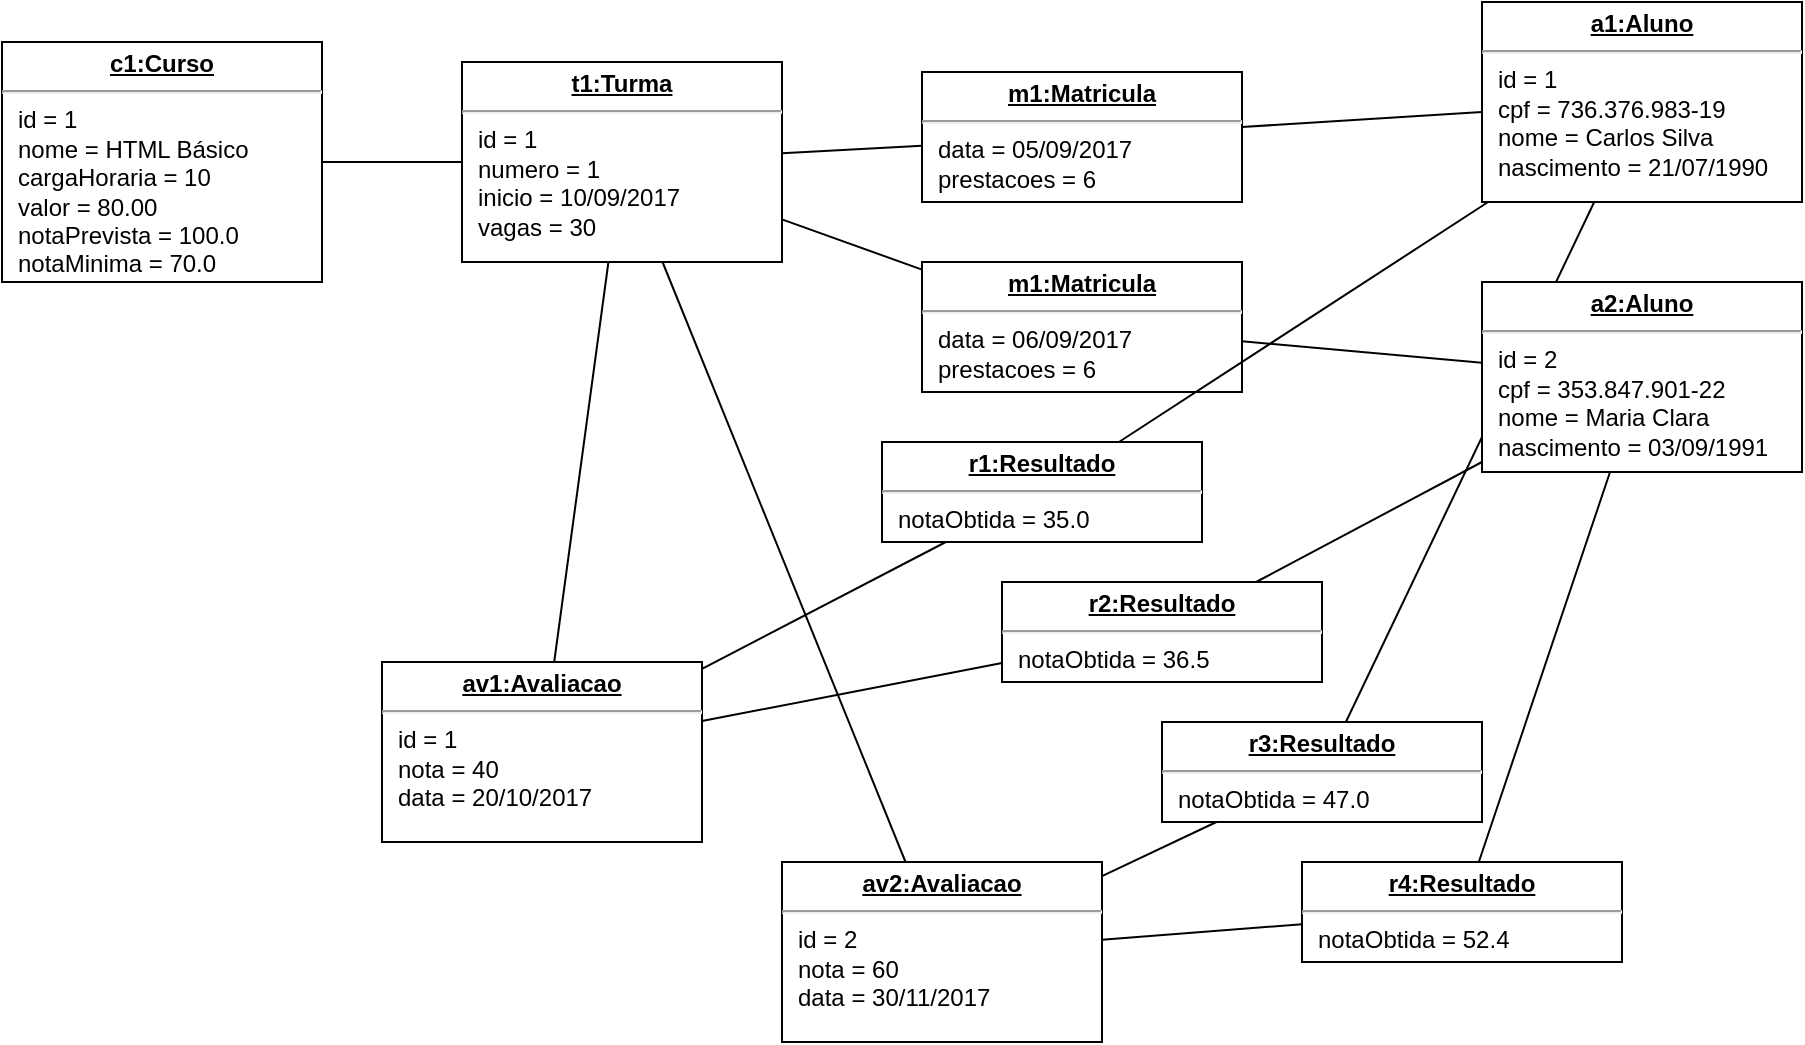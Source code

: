<mxfile>
    <diagram id="xoRhgEeHplZ7M2B-sCtN" name="Page-1">
        <mxGraphModel dx="558" dy="467" grid="1" gridSize="10" guides="1" tooltips="1" connect="1" arrows="1" fold="1" page="1" pageScale="1" pageWidth="1100" pageHeight="850" math="0" shadow="0">
            <root>
                <mxCell id="0"/>
                <mxCell id="1" parent="0"/>
                <mxCell id="4" style="edgeStyle=none;html=1;endArrow=none;endFill=0;" edge="1" parent="1" source="2" target="3">
                    <mxGeometry relative="1" as="geometry"/>
                </mxCell>
                <mxCell id="2" value="&lt;p style=&quot;margin:0px;margin-top:4px;text-align:center;text-decoration:underline;&quot;&gt;&lt;b&gt;c1:Curso&lt;/b&gt;&lt;/p&gt;&lt;hr&gt;&lt;p style=&quot;margin:0px;margin-left:8px;&quot;&gt;id = 1&lt;/p&gt;&lt;p style=&quot;margin:0px;margin-left:8px;&quot;&gt;nome = HTML Básico&lt;/p&gt;&lt;p style=&quot;margin:0px;margin-left:8px;&quot;&gt;cargaHoraria = 10&lt;/p&gt;&lt;p style=&quot;margin:0px;margin-left:8px;&quot;&gt;valor = 80.00&lt;/p&gt;&lt;p style=&quot;margin:0px;margin-left:8px;&quot;&gt;notaPrevista = 100.0&lt;/p&gt;&lt;p style=&quot;margin:0px;margin-left:8px;&quot;&gt;notaMinima = 70.0&lt;/p&gt;" style="verticalAlign=top;align=left;overflow=fill;fontSize=12;fontFamily=Helvetica;html=1;" vertex="1" parent="1">
                    <mxGeometry x="20" y="60" width="160" height="120" as="geometry"/>
                </mxCell>
                <mxCell id="7" style="edgeStyle=none;html=1;endArrow=none;endFill=0;" edge="1" parent="1" source="3" target="5">
                    <mxGeometry relative="1" as="geometry"/>
                </mxCell>
                <mxCell id="8" style="edgeStyle=none;html=1;endArrow=none;endFill=0;" edge="1" parent="1" source="3" target="6">
                    <mxGeometry relative="1" as="geometry"/>
                </mxCell>
                <mxCell id="3" value="&lt;p style=&quot;margin:0px;margin-top:4px;text-align:center;text-decoration:underline;&quot;&gt;&lt;b&gt;t1:Turma&lt;/b&gt;&lt;/p&gt;&lt;hr&gt;&lt;p style=&quot;margin:0px;margin-left:8px;&quot;&gt;id = 1&lt;/p&gt;&lt;p style=&quot;margin:0px;margin-left:8px;&quot;&gt;numero = 1&lt;/p&gt;&lt;p style=&quot;margin:0px;margin-left:8px;&quot;&gt;inicio = 10/09/2017&lt;/p&gt;&lt;p style=&quot;margin:0px;margin-left:8px;&quot;&gt;vagas = 30&lt;/p&gt;" style="verticalAlign=top;align=left;overflow=fill;fontSize=12;fontFamily=Helvetica;html=1;" vertex="1" parent="1">
                    <mxGeometry x="250" y="70" width="160" height="100" as="geometry"/>
                </mxCell>
                <mxCell id="12" style="edgeStyle=none;html=1;endArrow=none;endFill=0;" edge="1" parent="1" source="5" target="9">
                    <mxGeometry relative="1" as="geometry"/>
                </mxCell>
                <mxCell id="5" value="&lt;p style=&quot;margin:0px;margin-top:4px;text-align:center;text-decoration:underline;&quot;&gt;&lt;b&gt;m1:Matricula&lt;/b&gt;&lt;/p&gt;&lt;hr&gt;&lt;p style=&quot;margin:0px;margin-left:8px;&quot;&gt;data = 05/09/2017&lt;/p&gt;&lt;p style=&quot;margin:0px;margin-left:8px;&quot;&gt;prestacoes = 6&lt;/p&gt;" style="verticalAlign=top;align=left;overflow=fill;fontSize=12;fontFamily=Helvetica;html=1;" vertex="1" parent="1">
                    <mxGeometry x="480" y="75" width="160" height="65" as="geometry"/>
                </mxCell>
                <mxCell id="11" style="edgeStyle=none;html=1;endArrow=none;endFill=0;" edge="1" parent="1" source="6" target="10">
                    <mxGeometry relative="1" as="geometry"/>
                </mxCell>
                <mxCell id="6" value="&lt;p style=&quot;margin:0px;margin-top:4px;text-align:center;text-decoration:underline;&quot;&gt;&lt;b&gt;m1:Matricula&lt;/b&gt;&lt;/p&gt;&lt;hr&gt;&lt;p style=&quot;margin:0px;margin-left:8px;&quot;&gt;data = 06/09/2017&lt;/p&gt;&lt;p style=&quot;margin:0px;margin-left:8px;&quot;&gt;prestacoes = 6&lt;/p&gt;" style="verticalAlign=top;align=left;overflow=fill;fontSize=12;fontFamily=Helvetica;html=1;" vertex="1" parent="1">
                    <mxGeometry x="480" y="170" width="160" height="65" as="geometry"/>
                </mxCell>
                <mxCell id="19" style="edgeStyle=none;html=1;endArrow=none;endFill=0;" edge="1" parent="1" source="9" target="18">
                    <mxGeometry relative="1" as="geometry"/>
                </mxCell>
                <mxCell id="26" style="edgeStyle=none;html=1;endArrow=none;endFill=0;" edge="1" parent="1" source="9" target="24">
                    <mxGeometry relative="1" as="geometry"/>
                </mxCell>
                <mxCell id="9" value="&lt;p style=&quot;margin:0px;margin-top:4px;text-align:center;text-decoration:underline;&quot;&gt;&lt;b&gt;a1:Aluno&lt;/b&gt;&lt;/p&gt;&lt;hr&gt;&lt;p style=&quot;margin:0px;margin-left:8px;&quot;&gt;id = 1&lt;/p&gt;&lt;p style=&quot;margin:0px;margin-left:8px;&quot;&gt;cpf = 736.376.983-19&lt;/p&gt;&lt;p style=&quot;margin:0px;margin-left:8px;&quot;&gt;nome = Carlos Silva&lt;/p&gt;&lt;p style=&quot;margin:0px;margin-left:8px;&quot;&gt;nascimento = 21/07/1990&lt;/p&gt;" style="verticalAlign=top;align=left;overflow=fill;fontSize=12;fontFamily=Helvetica;html=1;" vertex="1" parent="1">
                    <mxGeometry x="760" y="40" width="160" height="100" as="geometry"/>
                </mxCell>
                <mxCell id="22" style="edgeStyle=none;html=1;endArrow=none;endFill=0;" edge="1" parent="1" source="10" target="21">
                    <mxGeometry relative="1" as="geometry"/>
                </mxCell>
                <mxCell id="28" style="edgeStyle=none;html=1;endArrow=none;endFill=0;" edge="1" parent="1" source="10" target="25">
                    <mxGeometry relative="1" as="geometry"/>
                </mxCell>
                <mxCell id="10" value="&lt;p style=&quot;margin:0px;margin-top:4px;text-align:center;text-decoration:underline;&quot;&gt;&lt;b&gt;a2:Aluno&lt;/b&gt;&lt;/p&gt;&lt;hr&gt;&lt;p style=&quot;margin:0px;margin-left:8px;&quot;&gt;id = 2&lt;/p&gt;&lt;p style=&quot;margin:0px;margin-left:8px;&quot;&gt;cpf = 353.847.901-22&lt;/p&gt;&lt;p style=&quot;margin:0px;margin-left:8px;&quot;&gt;nome = Maria Clara&lt;/p&gt;&lt;p style=&quot;margin:0px;margin-left:8px;&quot;&gt;nascimento = 03/09/1991&lt;/p&gt;" style="verticalAlign=top;align=left;overflow=fill;fontSize=12;fontFamily=Helvetica;html=1;" vertex="1" parent="1">
                    <mxGeometry x="760" y="180" width="160" height="95" as="geometry"/>
                </mxCell>
                <mxCell id="15" style="edgeStyle=none;html=1;endArrow=none;endFill=0;" edge="1" parent="1" source="13" target="3">
                    <mxGeometry relative="1" as="geometry"/>
                </mxCell>
                <mxCell id="13" value="&lt;p style=&quot;margin:0px;margin-top:4px;text-align:center;text-decoration:underline;&quot;&gt;&lt;b&gt;av1:Avaliacao&lt;/b&gt;&lt;/p&gt;&lt;hr&gt;&lt;p style=&quot;margin:0px;margin-left:8px;&quot;&gt;id = 1&lt;/p&gt;&lt;p style=&quot;margin:0px;margin-left:8px;&quot;&gt;nota = 40&lt;/p&gt;&lt;p style=&quot;margin:0px;margin-left:8px;&quot;&gt;data = 20/10/2017&lt;/p&gt;" style="verticalAlign=top;align=left;overflow=fill;fontSize=12;fontFamily=Helvetica;html=1;" vertex="1" parent="1">
                    <mxGeometry x="210" y="370" width="160" height="90" as="geometry"/>
                </mxCell>
                <mxCell id="16" style="edgeStyle=none;html=1;endArrow=none;endFill=0;" edge="1" parent="1" source="14" target="3">
                    <mxGeometry relative="1" as="geometry"/>
                </mxCell>
                <mxCell id="14" value="&lt;p style=&quot;margin:0px;margin-top:4px;text-align:center;text-decoration:underline;&quot;&gt;&lt;b&gt;av2:Avaliacao&lt;/b&gt;&lt;/p&gt;&lt;hr&gt;&lt;p style=&quot;margin:0px;margin-left:8px;&quot;&gt;id = 2&lt;/p&gt;&lt;p style=&quot;margin:0px;margin-left:8px;&quot;&gt;nota = 60&lt;/p&gt;&lt;p style=&quot;margin:0px;margin-left:8px;&quot;&gt;data = 30/11/2017&lt;/p&gt;" style="verticalAlign=top;align=left;overflow=fill;fontSize=12;fontFamily=Helvetica;html=1;" vertex="1" parent="1">
                    <mxGeometry x="410" y="470" width="160" height="90" as="geometry"/>
                </mxCell>
                <mxCell id="20" style="edgeStyle=none;html=1;endArrow=none;endFill=0;" edge="1" parent="1" source="18" target="13">
                    <mxGeometry relative="1" as="geometry"/>
                </mxCell>
                <mxCell id="18" value="&lt;p style=&quot;margin:0px;margin-top:4px;text-align:center;text-decoration:underline;&quot;&gt;&lt;b&gt;r1:Resultado&lt;/b&gt;&lt;/p&gt;&lt;hr&gt;&lt;p style=&quot;margin:0px;margin-left:8px;&quot;&gt;notaObtida = 35.0&lt;/p&gt;" style="verticalAlign=top;align=left;overflow=fill;fontSize=12;fontFamily=Helvetica;html=1;" vertex="1" parent="1">
                    <mxGeometry x="460" y="260" width="160" height="50" as="geometry"/>
                </mxCell>
                <mxCell id="23" style="edgeStyle=none;html=1;endArrow=none;endFill=0;" edge="1" parent="1" source="21" target="13">
                    <mxGeometry relative="1" as="geometry"/>
                </mxCell>
                <mxCell id="21" value="&lt;p style=&quot;margin:0px;margin-top:4px;text-align:center;text-decoration:underline;&quot;&gt;&lt;b&gt;r2:Resultado&lt;/b&gt;&lt;/p&gt;&lt;hr&gt;&lt;p style=&quot;margin:0px;margin-left:8px;&quot;&gt;notaObtida = 36.5&lt;/p&gt;" style="verticalAlign=top;align=left;overflow=fill;fontSize=12;fontFamily=Helvetica;html=1;" vertex="1" parent="1">
                    <mxGeometry x="520" y="330" width="160" height="50" as="geometry"/>
                </mxCell>
                <mxCell id="27" style="edgeStyle=none;html=1;endArrow=none;endFill=0;" edge="1" parent="1" source="24" target="14">
                    <mxGeometry relative="1" as="geometry"/>
                </mxCell>
                <mxCell id="24" value="&lt;p style=&quot;margin:0px;margin-top:4px;text-align:center;text-decoration:underline;&quot;&gt;&lt;b&gt;r3:Resultado&lt;/b&gt;&lt;/p&gt;&lt;hr&gt;&lt;p style=&quot;margin:0px;margin-left:8px;&quot;&gt;notaObtida = 47.0&lt;/p&gt;" style="verticalAlign=top;align=left;overflow=fill;fontSize=12;fontFamily=Helvetica;html=1;" vertex="1" parent="1">
                    <mxGeometry x="600" y="400" width="160" height="50" as="geometry"/>
                </mxCell>
                <mxCell id="29" style="edgeStyle=none;html=1;endArrow=none;endFill=0;" edge="1" parent="1" source="25" target="14">
                    <mxGeometry relative="1" as="geometry"/>
                </mxCell>
                <mxCell id="25" value="&lt;p style=&quot;margin:0px;margin-top:4px;text-align:center;text-decoration:underline;&quot;&gt;&lt;b&gt;r4:Resultado&lt;/b&gt;&lt;/p&gt;&lt;hr&gt;&lt;p style=&quot;margin:0px;margin-left:8px;&quot;&gt;notaObtida = 52.4&lt;/p&gt;" style="verticalAlign=top;align=left;overflow=fill;fontSize=12;fontFamily=Helvetica;html=1;" vertex="1" parent="1">
                    <mxGeometry x="670" y="470" width="160" height="50" as="geometry"/>
                </mxCell>
            </root>
        </mxGraphModel>
    </diagram>
</mxfile>